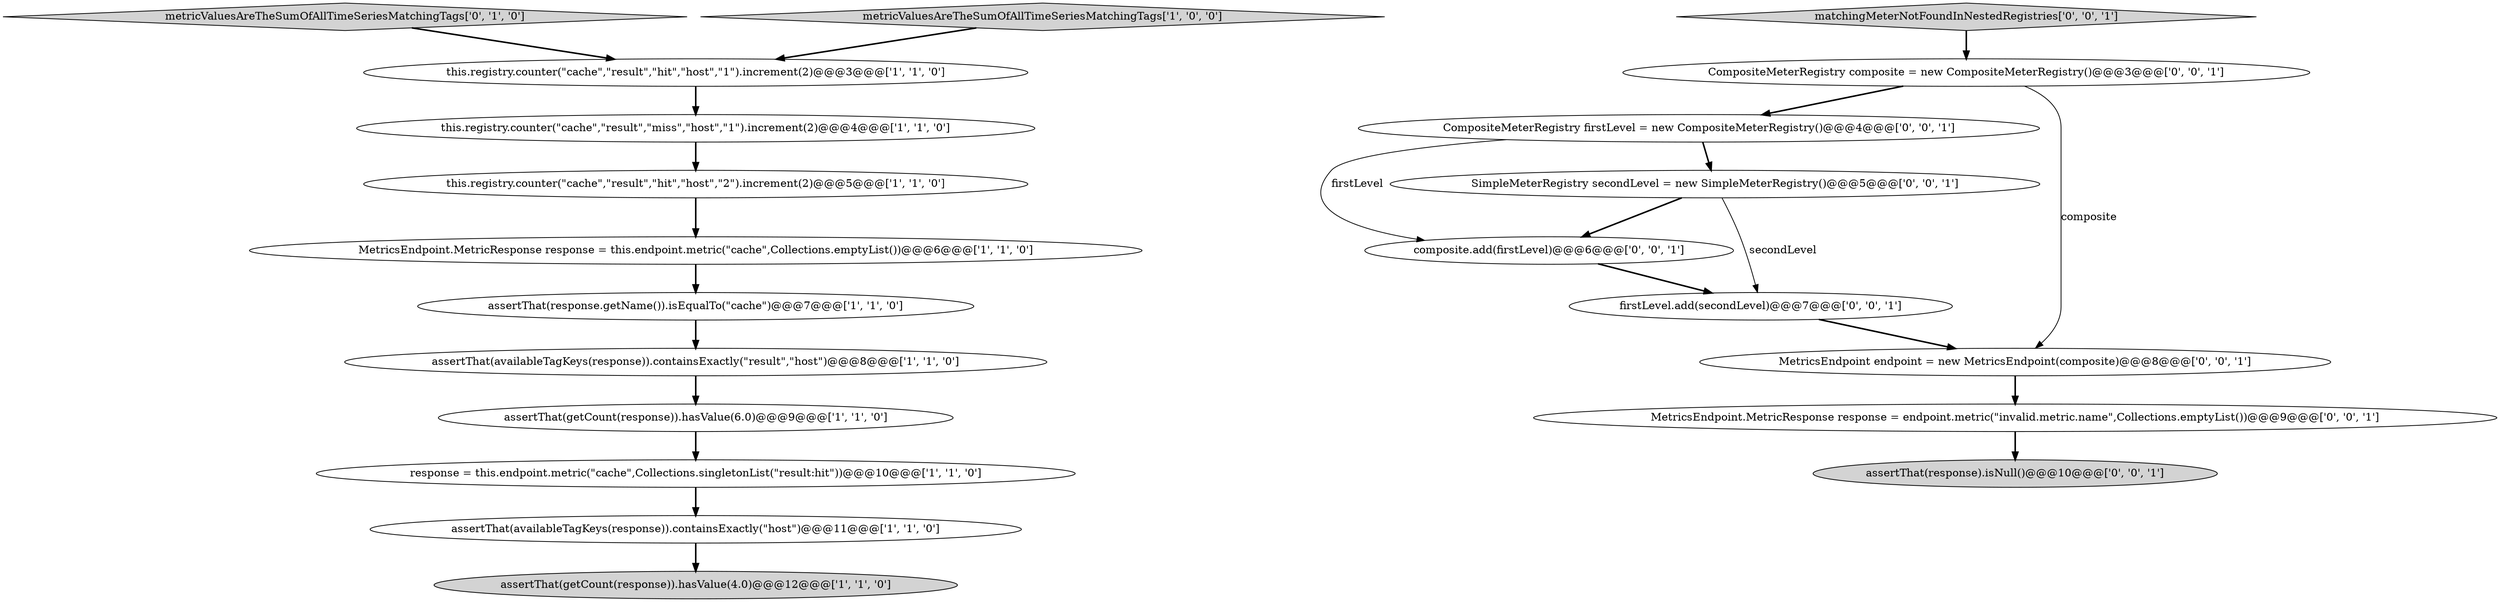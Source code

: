 digraph {
11 [style = filled, label = "metricValuesAreTheSumOfAllTimeSeriesMatchingTags['0', '1', '0']", fillcolor = lightgray, shape = diamond image = "AAA0AAABBB2BBB"];
8 [style = filled, label = "response = this.endpoint.metric(\"cache\",Collections.singletonList(\"result:hit\"))@@@10@@@['1', '1', '0']", fillcolor = white, shape = ellipse image = "AAA0AAABBB1BBB"];
7 [style = filled, label = "this.registry.counter(\"cache\",\"result\",\"hit\",\"host\",\"1\").increment(2)@@@3@@@['1', '1', '0']", fillcolor = white, shape = ellipse image = "AAA0AAABBB1BBB"];
20 [style = filled, label = "matchingMeterNotFoundInNestedRegistries['0', '0', '1']", fillcolor = lightgray, shape = diamond image = "AAA0AAABBB3BBB"];
10 [style = filled, label = "assertThat(availableTagKeys(response)).containsExactly(\"host\")@@@11@@@['1', '1', '0']", fillcolor = white, shape = ellipse image = "AAA0AAABBB1BBB"];
19 [style = filled, label = "CompositeMeterRegistry composite = new CompositeMeterRegistry()@@@3@@@['0', '0', '1']", fillcolor = white, shape = ellipse image = "AAA0AAABBB3BBB"];
9 [style = filled, label = "MetricsEndpoint.MetricResponse response = this.endpoint.metric(\"cache\",Collections.emptyList())@@@6@@@['1', '1', '0']", fillcolor = white, shape = ellipse image = "AAA0AAABBB1BBB"];
0 [style = filled, label = "this.registry.counter(\"cache\",\"result\",\"hit\",\"host\",\"2\").increment(2)@@@5@@@['1', '1', '0']", fillcolor = white, shape = ellipse image = "AAA0AAABBB1BBB"];
14 [style = filled, label = "assertThat(response).isNull()@@@10@@@['0', '0', '1']", fillcolor = lightgray, shape = ellipse image = "AAA0AAABBB3BBB"];
17 [style = filled, label = "composite.add(firstLevel)@@@6@@@['0', '0', '1']", fillcolor = white, shape = ellipse image = "AAA0AAABBB3BBB"];
12 [style = filled, label = "CompositeMeterRegistry firstLevel = new CompositeMeterRegistry()@@@4@@@['0', '0', '1']", fillcolor = white, shape = ellipse image = "AAA0AAABBB3BBB"];
15 [style = filled, label = "MetricsEndpoint endpoint = new MetricsEndpoint(composite)@@@8@@@['0', '0', '1']", fillcolor = white, shape = ellipse image = "AAA0AAABBB3BBB"];
2 [style = filled, label = "assertThat(response.getName()).isEqualTo(\"cache\")@@@7@@@['1', '1', '0']", fillcolor = white, shape = ellipse image = "AAA0AAABBB1BBB"];
4 [style = filled, label = "assertThat(getCount(response)).hasValue(6.0)@@@9@@@['1', '1', '0']", fillcolor = white, shape = ellipse image = "AAA0AAABBB1BBB"];
18 [style = filled, label = "MetricsEndpoint.MetricResponse response = endpoint.metric(\"invalid.metric.name\",Collections.emptyList())@@@9@@@['0', '0', '1']", fillcolor = white, shape = ellipse image = "AAA0AAABBB3BBB"];
5 [style = filled, label = "assertThat(getCount(response)).hasValue(4.0)@@@12@@@['1', '1', '0']", fillcolor = lightgray, shape = ellipse image = "AAA0AAABBB1BBB"];
3 [style = filled, label = "metricValuesAreTheSumOfAllTimeSeriesMatchingTags['1', '0', '0']", fillcolor = lightgray, shape = diamond image = "AAA0AAABBB1BBB"];
16 [style = filled, label = "SimpleMeterRegistry secondLevel = new SimpleMeterRegistry()@@@5@@@['0', '0', '1']", fillcolor = white, shape = ellipse image = "AAA0AAABBB3BBB"];
1 [style = filled, label = "this.registry.counter(\"cache\",\"result\",\"miss\",\"host\",\"1\").increment(2)@@@4@@@['1', '1', '0']", fillcolor = white, shape = ellipse image = "AAA0AAABBB1BBB"];
13 [style = filled, label = "firstLevel.add(secondLevel)@@@7@@@['0', '0', '1']", fillcolor = white, shape = ellipse image = "AAA0AAABBB3BBB"];
6 [style = filled, label = "assertThat(availableTagKeys(response)).containsExactly(\"result\",\"host\")@@@8@@@['1', '1', '0']", fillcolor = white, shape = ellipse image = "AAA0AAABBB1BBB"];
8->10 [style = bold, label=""];
0->9 [style = bold, label=""];
7->1 [style = bold, label=""];
19->12 [style = bold, label=""];
9->2 [style = bold, label=""];
2->6 [style = bold, label=""];
16->13 [style = solid, label="secondLevel"];
12->16 [style = bold, label=""];
1->0 [style = bold, label=""];
16->17 [style = bold, label=""];
15->18 [style = bold, label=""];
19->15 [style = solid, label="composite"];
6->4 [style = bold, label=""];
10->5 [style = bold, label=""];
3->7 [style = bold, label=""];
12->17 [style = solid, label="firstLevel"];
4->8 [style = bold, label=""];
17->13 [style = bold, label=""];
13->15 [style = bold, label=""];
20->19 [style = bold, label=""];
18->14 [style = bold, label=""];
11->7 [style = bold, label=""];
}
